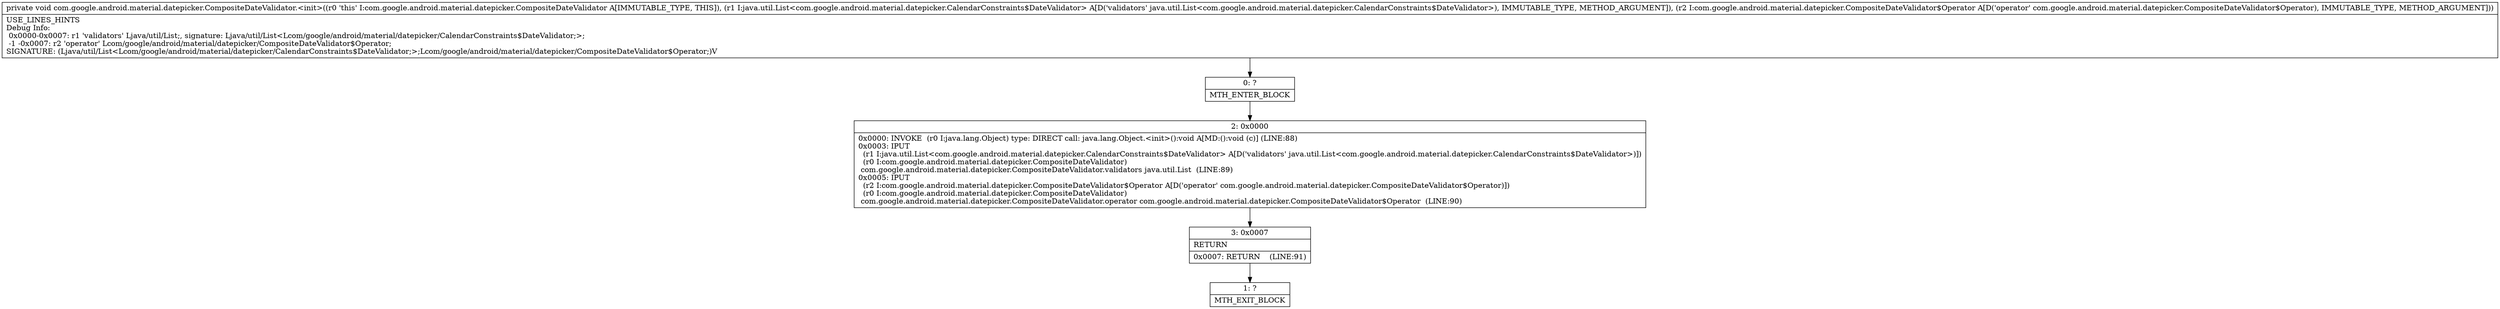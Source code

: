 digraph "CFG forcom.google.android.material.datepicker.CompositeDateValidator.\<init\>(Ljava\/util\/List;Lcom\/google\/android\/material\/datepicker\/CompositeDateValidator$Operator;)V" {
Node_0 [shape=record,label="{0\:\ ?|MTH_ENTER_BLOCK\l}"];
Node_2 [shape=record,label="{2\:\ 0x0000|0x0000: INVOKE  (r0 I:java.lang.Object) type: DIRECT call: java.lang.Object.\<init\>():void A[MD:():void (c)] (LINE:88)\l0x0003: IPUT  \l  (r1 I:java.util.List\<com.google.android.material.datepicker.CalendarConstraints$DateValidator\> A[D('validators' java.util.List\<com.google.android.material.datepicker.CalendarConstraints$DateValidator\>)])\l  (r0 I:com.google.android.material.datepicker.CompositeDateValidator)\l com.google.android.material.datepicker.CompositeDateValidator.validators java.util.List  (LINE:89)\l0x0005: IPUT  \l  (r2 I:com.google.android.material.datepicker.CompositeDateValidator$Operator A[D('operator' com.google.android.material.datepicker.CompositeDateValidator$Operator)])\l  (r0 I:com.google.android.material.datepicker.CompositeDateValidator)\l com.google.android.material.datepicker.CompositeDateValidator.operator com.google.android.material.datepicker.CompositeDateValidator$Operator  (LINE:90)\l}"];
Node_3 [shape=record,label="{3\:\ 0x0007|RETURN\l|0x0007: RETURN    (LINE:91)\l}"];
Node_1 [shape=record,label="{1\:\ ?|MTH_EXIT_BLOCK\l}"];
MethodNode[shape=record,label="{private void com.google.android.material.datepicker.CompositeDateValidator.\<init\>((r0 'this' I:com.google.android.material.datepicker.CompositeDateValidator A[IMMUTABLE_TYPE, THIS]), (r1 I:java.util.List\<com.google.android.material.datepicker.CalendarConstraints$DateValidator\> A[D('validators' java.util.List\<com.google.android.material.datepicker.CalendarConstraints$DateValidator\>), IMMUTABLE_TYPE, METHOD_ARGUMENT]), (r2 I:com.google.android.material.datepicker.CompositeDateValidator$Operator A[D('operator' com.google.android.material.datepicker.CompositeDateValidator$Operator), IMMUTABLE_TYPE, METHOD_ARGUMENT]))  | USE_LINES_HINTS\lDebug Info:\l  0x0000\-0x0007: r1 'validators' Ljava\/util\/List;, signature: Ljava\/util\/List\<Lcom\/google\/android\/material\/datepicker\/CalendarConstraints$DateValidator;\>;\l  \-1 \-0x0007: r2 'operator' Lcom\/google\/android\/material\/datepicker\/CompositeDateValidator$Operator;\lSIGNATURE: (Ljava\/util\/List\<Lcom\/google\/android\/material\/datepicker\/CalendarConstraints$DateValidator;\>;Lcom\/google\/android\/material\/datepicker\/CompositeDateValidator$Operator;)V\l}"];
MethodNode -> Node_0;Node_0 -> Node_2;
Node_2 -> Node_3;
Node_3 -> Node_1;
}

